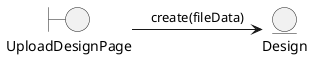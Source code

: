 @startuml
boundary UploadDesignPage
entity Design

(UploadDesignPage) -> (Design): create(fileData)
@enduml